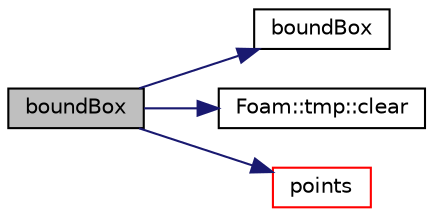 digraph "boundBox"
{
  bgcolor="transparent";
  edge [fontname="Helvetica",fontsize="10",labelfontname="Helvetica",labelfontsize="10"];
  node [fontname="Helvetica",fontsize="10",shape=record];
  rankdir="LR";
  Node7 [label="boundBox",height=0.2,width=0.4,color="black", fillcolor="grey75", style="filled", fontcolor="black"];
  Node7 -> Node8 [color="midnightblue",fontsize="10",style="solid",fontname="Helvetica"];
  Node8 [label="boundBox",height=0.2,width=0.4,color="black",URL="$a28253.html#ab4ea168b1a1527fcd006a9b4cbbaf42a",tooltip="Construct null, setting points to zero. "];
  Node7 -> Node9 [color="midnightblue",fontsize="10",style="solid",fontname="Helvetica"];
  Node9 [label="Foam::tmp::clear",height=0.2,width=0.4,color="black",URL="$a27077.html#adf1d9633e64d0de6a36e0af17ccd8163",tooltip="If object pointer points to valid object: "];
  Node7 -> Node10 [color="midnightblue",fontsize="10",style="solid",fontname="Helvetica"];
  Node10 [label="points",height=0.2,width=0.4,color="red",URL="$a28253.html#affb7cf1209e1e3af9a19a21860268ee5",tooltip="Return corner points in an order corresponding to a &#39;hex&#39; cell. "];
}
